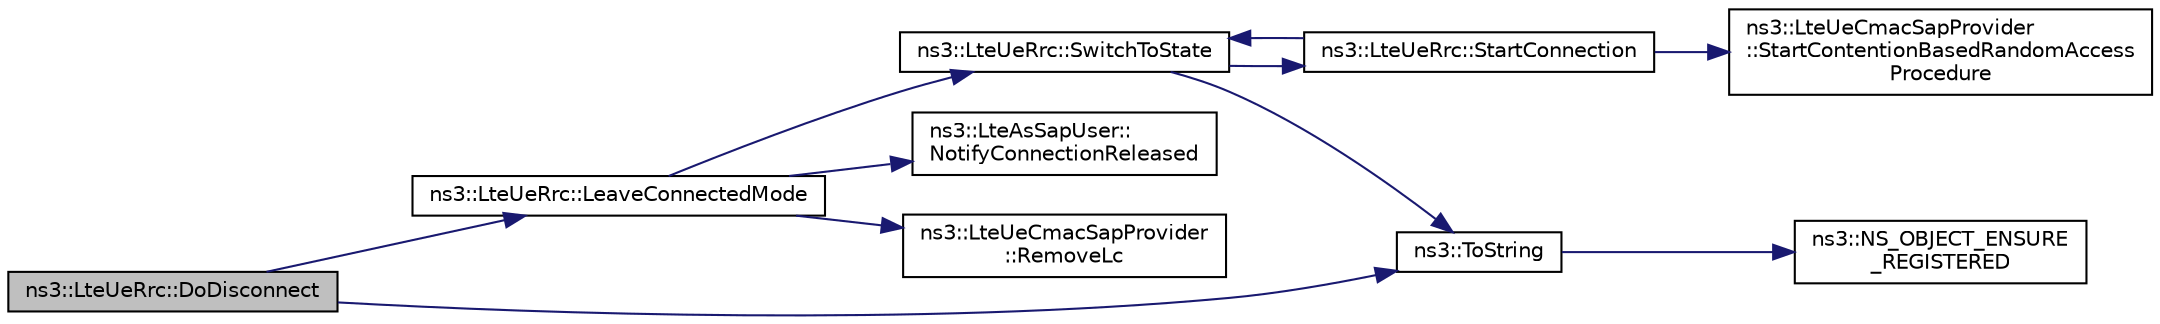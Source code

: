 digraph "ns3::LteUeRrc::DoDisconnect"
{
  edge [fontname="Helvetica",fontsize="10",labelfontname="Helvetica",labelfontsize="10"];
  node [fontname="Helvetica",fontsize="10",shape=record];
  rankdir="LR";
  Node1 [label="ns3::LteUeRrc::DoDisconnect",height=0.2,width=0.4,color="black", fillcolor="grey75", style="filled", fontcolor="black"];
  Node1 -> Node2 [color="midnightblue",fontsize="10",style="solid"];
  Node2 [label="ns3::LteUeRrc::LeaveConnectedMode",height=0.2,width=0.4,color="black", fillcolor="white", style="filled",URL="$d7/d1c/classns3_1_1LteUeRrc.html#a9fc82457de4787faa95a0ee6e108457d"];
  Node2 -> Node3 [color="midnightblue",fontsize="10",style="solid"];
  Node3 [label="ns3::LteAsSapUser::\lNotifyConnectionReleased",height=0.2,width=0.4,color="black", fillcolor="white", style="filled",URL="$da/d78/classns3_1_1LteAsSapUser.html#abaa7e7c062a605a1f30d3f3f80fb5d7e"];
  Node2 -> Node4 [color="midnightblue",fontsize="10",style="solid"];
  Node4 [label="ns3::LteUeCmacSapProvider\l::RemoveLc",height=0.2,width=0.4,color="black", fillcolor="white", style="filled",URL="$d2/da8/classns3_1_1LteUeCmacSapProvider.html#a4d1b9e67debe6acb4558dcff8788349c"];
  Node2 -> Node5 [color="midnightblue",fontsize="10",style="solid"];
  Node5 [label="ns3::LteUeRrc::SwitchToState",height=0.2,width=0.4,color="black", fillcolor="white", style="filled",URL="$d7/d1c/classns3_1_1LteUeRrc.html#a15f1bea4c3c8d3f9949b234c0cfa12e6"];
  Node5 -> Node6 [color="midnightblue",fontsize="10",style="solid"];
  Node6 [label="ns3::ToString",height=0.2,width=0.4,color="black", fillcolor="white", style="filled",URL="$d7/d2e/namespacens3.html#a3d1f7e1bec1972e2ae8d64673fcfcd9c"];
  Node6 -> Node7 [color="midnightblue",fontsize="10",style="solid"];
  Node7 [label="ns3::NS_OBJECT_ENSURE\l_REGISTERED",height=0.2,width=0.4,color="black", fillcolor="white", style="filled",URL="$d7/d2e/namespacens3.html#ac633cbd86ee5879afd4312a843a9ff8c"];
  Node5 -> Node8 [color="midnightblue",fontsize="10",style="solid"];
  Node8 [label="ns3::LteUeRrc::StartConnection",height=0.2,width=0.4,color="black", fillcolor="white", style="filled",URL="$d7/d1c/classns3_1_1LteUeRrc.html#ac4257b9ffbca42aba710a3f66a719785"];
  Node8 -> Node5 [color="midnightblue",fontsize="10",style="solid"];
  Node8 -> Node9 [color="midnightblue",fontsize="10",style="solid"];
  Node9 [label="ns3::LteUeCmacSapProvider\l::StartContentionBasedRandomAccess\lProcedure",height=0.2,width=0.4,color="black", fillcolor="white", style="filled",URL="$d2/da8/classns3_1_1LteUeCmacSapProvider.html#acf84605c9506cc70372dd238aeb5791f"];
  Node1 -> Node6 [color="midnightblue",fontsize="10",style="solid"];
}
